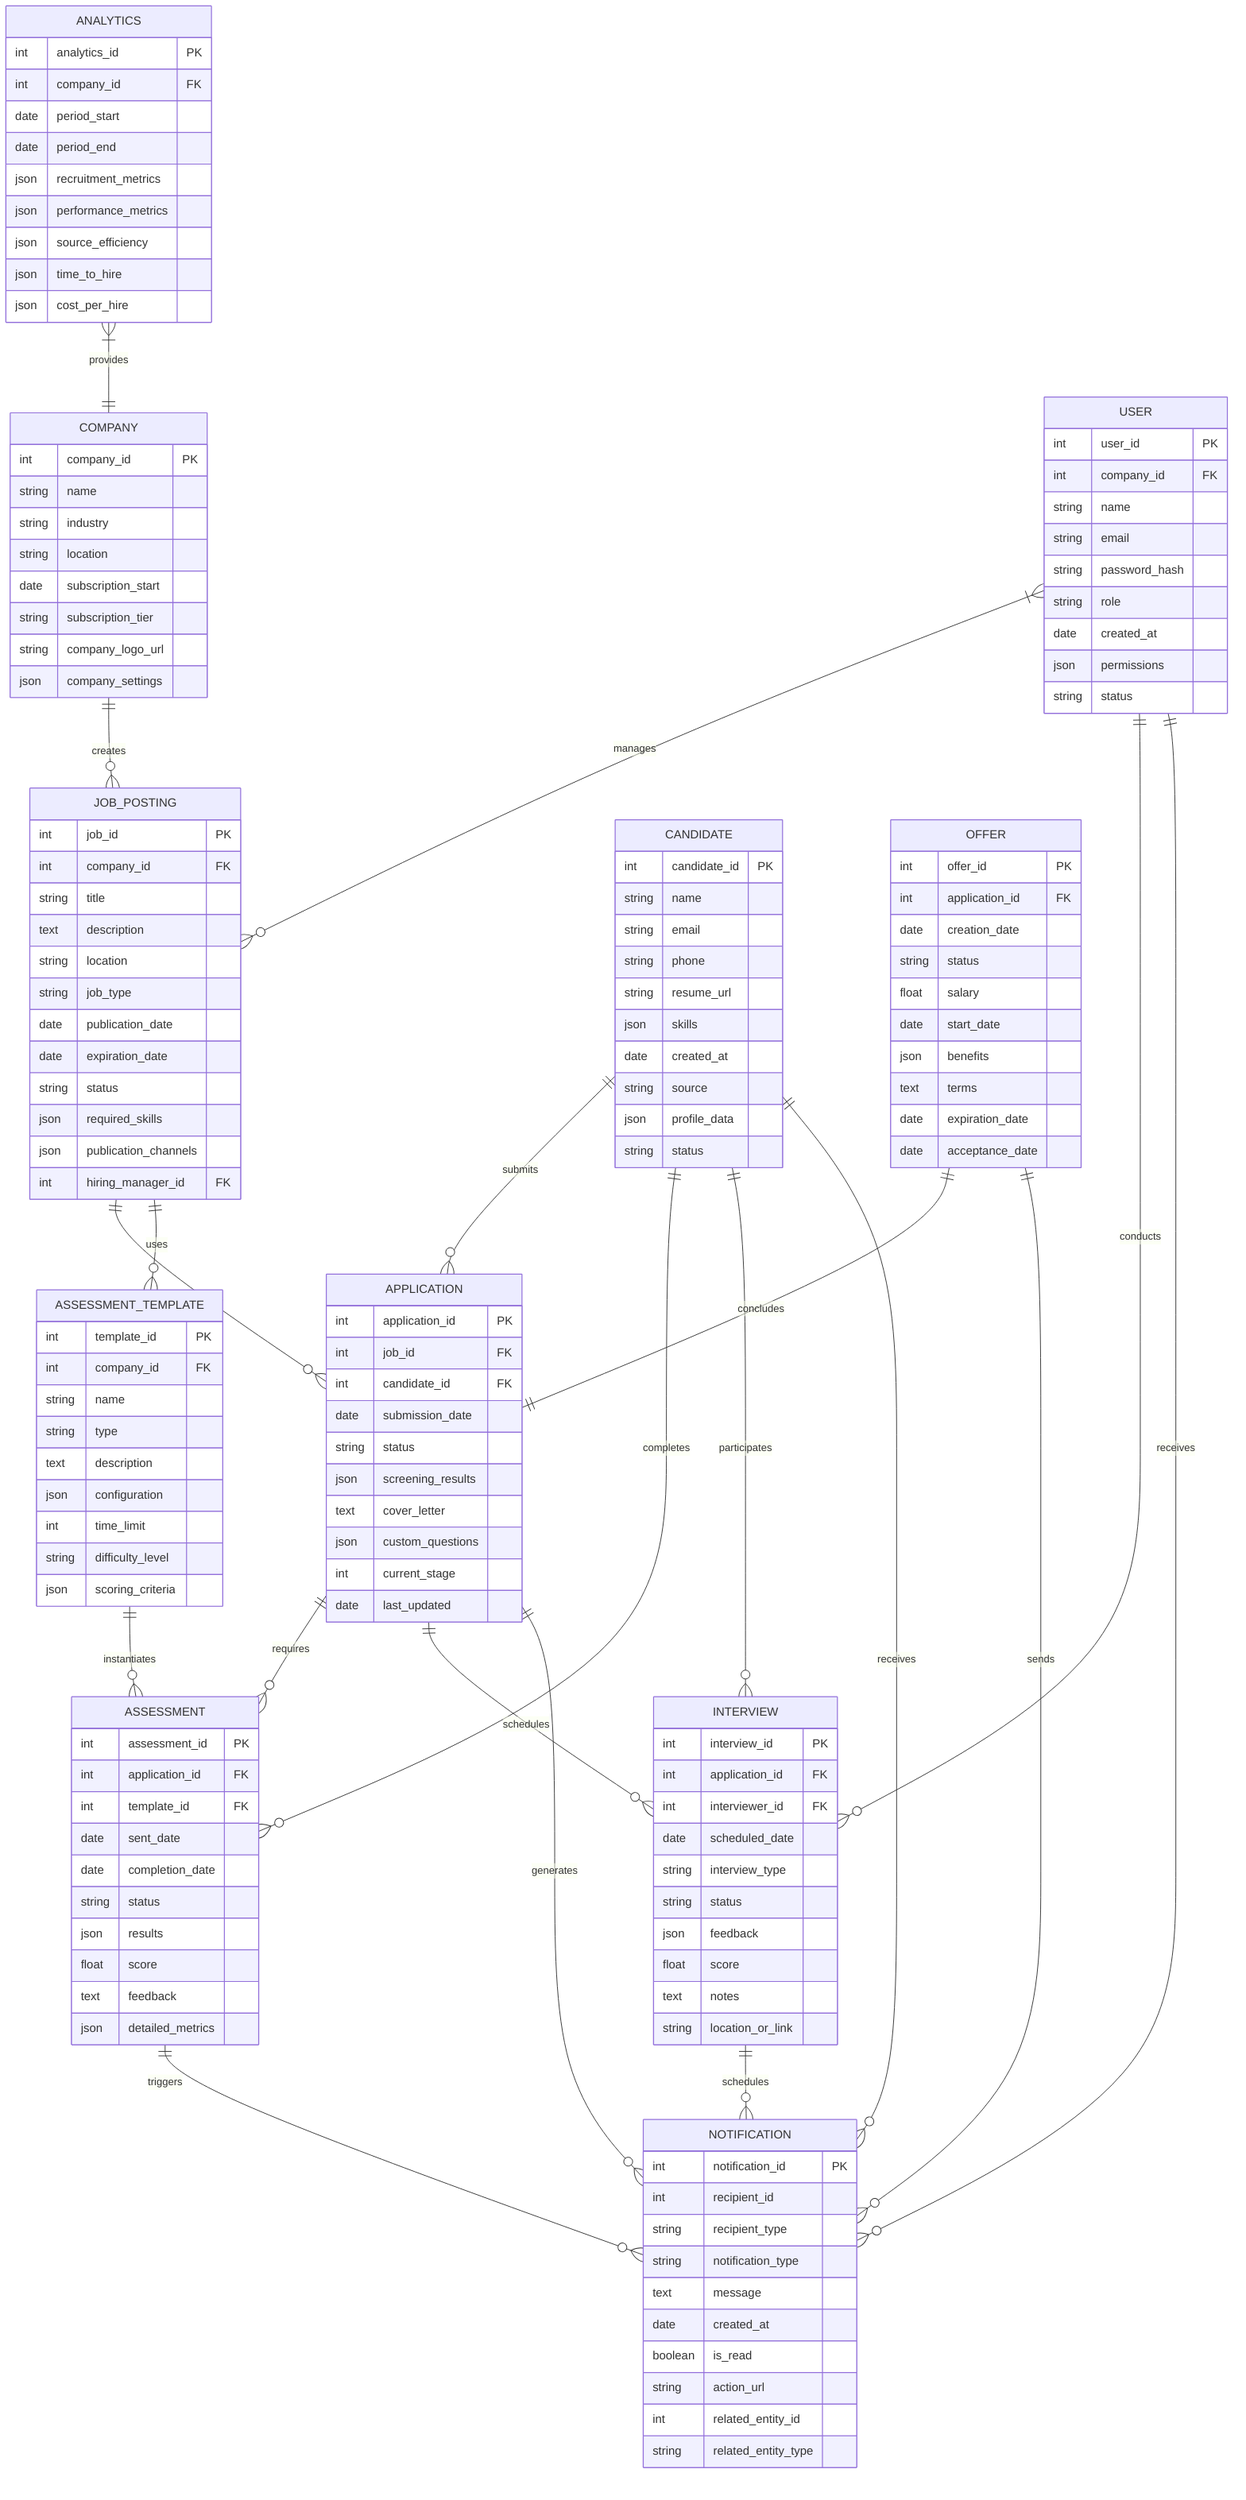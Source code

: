 erDiagram
    COMPANY ||--o{ JOB_POSTING : creates
    COMPANY {
        int company_id PK
        string name
        string industry
        string location
        date subscription_start
        string subscription_tier
        string company_logo_url
        json company_settings
    }
    
    JOB_POSTING ||--o{ APPLICATION : receives
    JOB_POSTING ||--o{ ASSESSMENT_TEMPLATE : uses
    JOB_POSTING {
        int job_id PK
        int company_id FK
        string title
        text description
        string location
        string job_type
        date publication_date
        date expiration_date
        string status
        json required_skills
        json publication_channels
        int hiring_manager_id FK
    }
    
    USER }|--o{ JOB_POSTING : manages
    USER ||--o{ INTERVIEW : conducts
    USER {
        int user_id PK
        int company_id FK
        string name
        string email
        string password_hash
        string role
        date created_at
        json permissions
        string status
    }
    
    CANDIDATE ||--o{ APPLICATION : submits
    CANDIDATE ||--o{ ASSESSMENT : completes
    CANDIDATE ||--o{ INTERVIEW : participates
    CANDIDATE {
        int candidate_id PK
        string name
        string email
        string phone
        string resume_url
        json skills
        date created_at
        string source
        json profile_data
        string status
    }
    
    APPLICATION ||--o{ ASSESSMENT : requires
    APPLICATION ||--o{ INTERVIEW : schedules
    APPLICATION {
        int application_id PK
        int job_id FK
        int candidate_id FK
        date submission_date
        string status
        json screening_results
        text cover_letter
        json custom_questions
        int current_stage
        date last_updated
    }
    
    ASSESSMENT_TEMPLATE ||--o{ ASSESSMENT : instantiates
    ASSESSMENT_TEMPLATE {
        int template_id PK
        int company_id FK
        string name
        string type
        text description
        json configuration
        int time_limit
        string difficulty_level
        json scoring_criteria
    }
    
    ASSESSMENT {
        int assessment_id PK
        int application_id FK
        int template_id FK
        date sent_date
        date completion_date
        string status
        json results
        float score
        text feedback
        json detailed_metrics
    }
    
    INTERVIEW {
        int interview_id PK
        int application_id FK
        int interviewer_id FK
        date scheduled_date
        string interview_type
        string status
        json feedback
        float score
        text notes
        string location_or_link
    }
    
    OFFER ||--|| APPLICATION : concludes
    OFFER {
        int offer_id PK
        int application_id FK
        date creation_date
        string status
        float salary
        date start_date
        json benefits
        text terms
        date expiration_date
        date acceptance_date
    }
    
    ANALYTICS }|--|| COMPANY : provides
    ANALYTICS {
        int analytics_id PK
        int company_id FK
        date period_start
        date period_end
        json recruitment_metrics
        json performance_metrics
        json source_efficiency
        json time_to_hire
        json cost_per_hire
    }
    
    NOTIFICATION {
        int notification_id PK
        int recipient_id
        string recipient_type
        string notification_type
        text message
        date created_at
        boolean is_read
        string action_url
        int related_entity_id
        string related_entity_type
    }
    
    USER ||--o{ NOTIFICATION : receives
    CANDIDATE ||--o{ NOTIFICATION : receives
    APPLICATION ||--o{ NOTIFICATION : generates
    ASSESSMENT ||--o{ NOTIFICATION : triggers
    INTERVIEW ||--o{ NOTIFICATION : schedules
    OFFER ||--o{ NOTIFICATION : sends